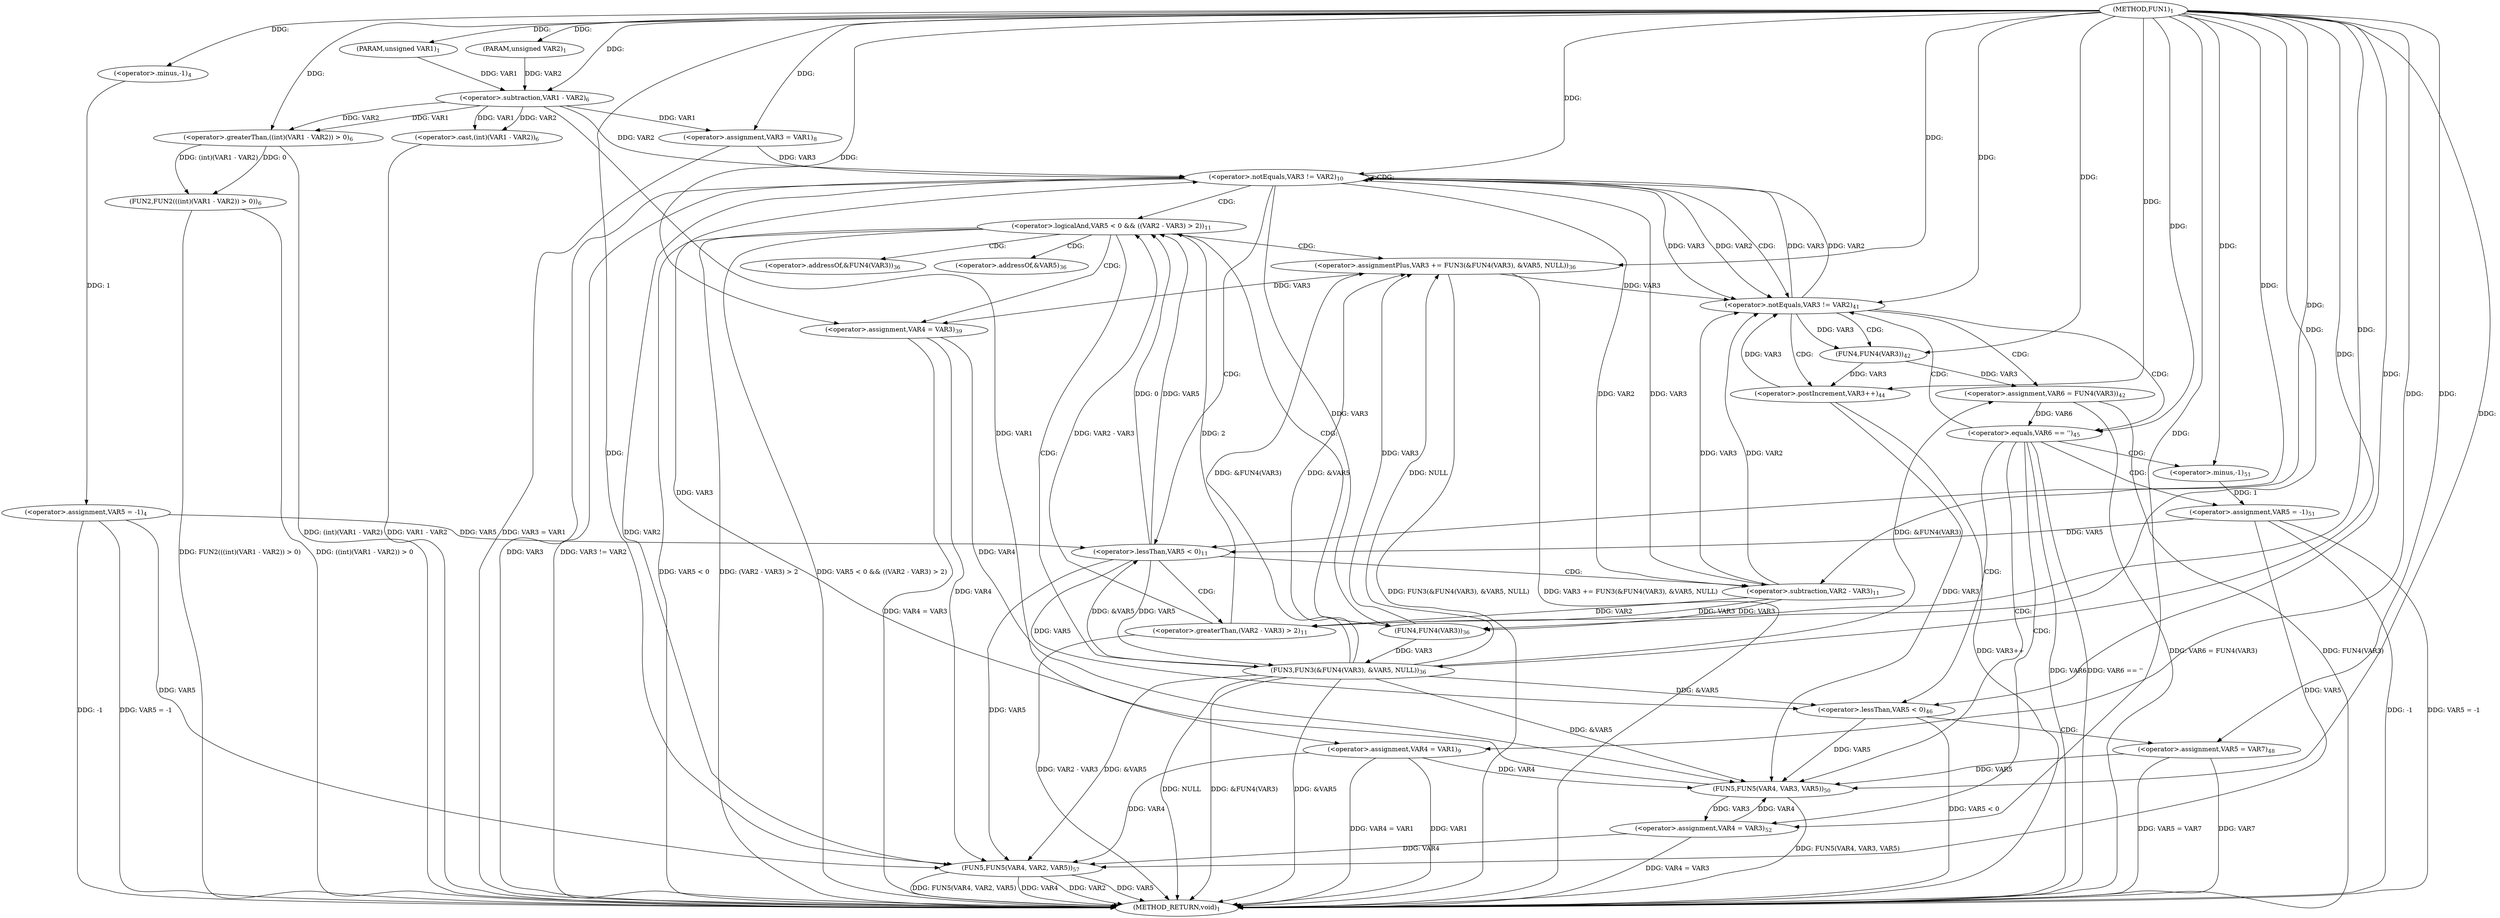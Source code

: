 digraph "FUN1" {  
"8" [label = <(METHOD,FUN1)<SUB>1</SUB>> ]
"102" [label = <(METHOD_RETURN,void)<SUB>1</SUB>> ]
"9" [label = <(PARAM,unsigned VAR1)<SUB>1</SUB>> ]
"10" [label = <(PARAM,unsigned VAR2)<SUB>1</SUB>> ]
"15" [label = <(&lt;operator&gt;.assignment,VAR5 = -1)<SUB>4</SUB>> ]
"19" [label = <(FUN2,FUN2(((int)(VAR1 - VAR2)) &gt; 0))<SUB>6</SUB>> ]
"27" [label = <(&lt;operator&gt;.assignment,VAR3 = VAR1)<SUB>8</SUB>> ]
"30" [label = <(&lt;operator&gt;.assignment,VAR4 = VAR1)<SUB>9</SUB>> ]
"98" [label = <(FUN5,FUN5(VAR4, VAR2, VAR5))<SUB>57</SUB>> ]
"34" [label = <(&lt;operator&gt;.notEquals,VAR3 != VAR2)<SUB>10</SUB>> ]
"17" [label = <(&lt;operator&gt;.minus,-1)<SUB>4</SUB>> ]
"20" [label = <(&lt;operator&gt;.greaterThan,((int)(VAR1 - VAR2)) &gt; 0)<SUB>6</SUB>> ]
"21" [label = <(&lt;operator&gt;.cast,(int)(VAR1 - VAR2))<SUB>6</SUB>> ]
"39" [label = <(&lt;operator&gt;.logicalAnd,VAR5 &lt; 0 &amp;&amp; ((VAR2 - VAR3) &gt; 2))<SUB>11</SUB>> ]
"62" [label = <(&lt;operator&gt;.notEquals,VAR3 != VAR2)<SUB>41</SUB>> ]
"23" [label = <(&lt;operator&gt;.subtraction,VAR1 - VAR2)<SUB>6</SUB>> ]
"49" [label = <(&lt;operator&gt;.assignmentPlus,VAR3 += FUN3(&amp;FUN4(VAR3), &amp;VAR5, NULL))<SUB>36</SUB>> ]
"58" [label = <(&lt;operator&gt;.assignment,VAR4 = VAR3)<SUB>39</SUB>> ]
"67" [label = <(&lt;operator&gt;.assignment,VAR6 = FUN4(VAR3))<SUB>42</SUB>> ]
"71" [label = <(&lt;operator&gt;.postIncrement,VAR3++)<SUB>44</SUB>> ]
"40" [label = <(&lt;operator&gt;.lessThan,VAR5 &lt; 0)<SUB>11</SUB>> ]
"43" [label = <(&lt;operator&gt;.greaterThan,(VAR2 - VAR3) &gt; 2)<SUB>11</SUB>> ]
"74" [label = <(&lt;operator&gt;.equals,VAR6 == '')<SUB>45</SUB>> ]
"44" [label = <(&lt;operator&gt;.subtraction,VAR2 - VAR3)<SUB>11</SUB>> ]
"51" [label = <(FUN3,FUN3(&amp;FUN4(VAR3), &amp;VAR5, NULL))<SUB>36</SUB>> ]
"69" [label = <(FUN4,FUN4(VAR3))<SUB>42</SUB>> ]
"86" [label = <(FUN5,FUN5(VAR4, VAR3, VAR5))<SUB>50</SUB>> ]
"90" [label = <(&lt;operator&gt;.assignment,VAR5 = -1)<SUB>51</SUB>> ]
"94" [label = <(&lt;operator&gt;.assignment,VAR4 = VAR3)<SUB>52</SUB>> ]
"79" [label = <(&lt;operator&gt;.lessThan,VAR5 &lt; 0)<SUB>46</SUB>> ]
"53" [label = <(FUN4,FUN4(VAR3))<SUB>36</SUB>> ]
"83" [label = <(&lt;operator&gt;.assignment,VAR5 = VAR7)<SUB>48</SUB>> ]
"92" [label = <(&lt;operator&gt;.minus,-1)<SUB>51</SUB>> ]
"52" [label = <(&lt;operator&gt;.addressOf,&amp;FUN4(VAR3))<SUB>36</SUB>> ]
"55" [label = <(&lt;operator&gt;.addressOf,&amp;VAR5)<SUB>36</SUB>> ]
  "15" -> "102"  [ label = "DDG: -1"] 
  "15" -> "102"  [ label = "DDG: VAR5 = -1"] 
  "21" -> "102"  [ label = "DDG: VAR1 - VAR2"] 
  "20" -> "102"  [ label = "DDG: (int)(VAR1 - VAR2)"] 
  "19" -> "102"  [ label = "DDG: ((int)(VAR1 - VAR2)) &gt; 0"] 
  "19" -> "102"  [ label = "DDG: FUN2(((int)(VAR1 - VAR2)) &gt; 0)"] 
  "27" -> "102"  [ label = "DDG: VAR3 = VAR1"] 
  "30" -> "102"  [ label = "DDG: VAR1"] 
  "30" -> "102"  [ label = "DDG: VAR4 = VAR1"] 
  "34" -> "102"  [ label = "DDG: VAR3"] 
  "34" -> "102"  [ label = "DDG: VAR3 != VAR2"] 
  "98" -> "102"  [ label = "DDG: VAR4"] 
  "98" -> "102"  [ label = "DDG: VAR2"] 
  "98" -> "102"  [ label = "DDG: VAR5"] 
  "98" -> "102"  [ label = "DDG: FUN5(VAR4, VAR2, VAR5)"] 
  "39" -> "102"  [ label = "DDG: VAR5 &lt; 0"] 
  "43" -> "102"  [ label = "DDG: VAR2 - VAR3"] 
  "39" -> "102"  [ label = "DDG: (VAR2 - VAR3) &gt; 2"] 
  "39" -> "102"  [ label = "DDG: VAR5 &lt; 0 &amp;&amp; ((VAR2 - VAR3) &gt; 2)"] 
  "51" -> "102"  [ label = "DDG: &amp;FUN4(VAR3)"] 
  "51" -> "102"  [ label = "DDG: &amp;VAR5"] 
  "49" -> "102"  [ label = "DDG: FUN3(&amp;FUN4(VAR3), &amp;VAR5, NULL)"] 
  "49" -> "102"  [ label = "DDG: VAR3 += FUN3(&amp;FUN4(VAR3), &amp;VAR5, NULL)"] 
  "58" -> "102"  [ label = "DDG: VAR4 = VAR3"] 
  "67" -> "102"  [ label = "DDG: FUN4(VAR3)"] 
  "67" -> "102"  [ label = "DDG: VAR6 = FUN4(VAR3)"] 
  "71" -> "102"  [ label = "DDG: VAR3++"] 
  "74" -> "102"  [ label = "DDG: VAR6"] 
  "74" -> "102"  [ label = "DDG: VAR6 == ''"] 
  "79" -> "102"  [ label = "DDG: VAR5 &lt; 0"] 
  "83" -> "102"  [ label = "DDG: VAR5 = VAR7"] 
  "86" -> "102"  [ label = "DDG: FUN5(VAR4, VAR3, VAR5)"] 
  "90" -> "102"  [ label = "DDG: -1"] 
  "90" -> "102"  [ label = "DDG: VAR5 = -1"] 
  "94" -> "102"  [ label = "DDG: VAR4 = VAR3"] 
  "83" -> "102"  [ label = "DDG: VAR7"] 
  "51" -> "102"  [ label = "DDG: NULL"] 
  "8" -> "9"  [ label = "DDG: "] 
  "8" -> "10"  [ label = "DDG: "] 
  "17" -> "15"  [ label = "DDG: 1"] 
  "23" -> "27"  [ label = "DDG: VAR1"] 
  "8" -> "27"  [ label = "DDG: "] 
  "8" -> "30"  [ label = "DDG: "] 
  "23" -> "30"  [ label = "DDG: VAR1"] 
  "20" -> "19"  [ label = "DDG: (int)(VAR1 - VAR2)"] 
  "20" -> "19"  [ label = "DDG: 0"] 
  "30" -> "98"  [ label = "DDG: VAR4"] 
  "58" -> "98"  [ label = "DDG: VAR4"] 
  "94" -> "98"  [ label = "DDG: VAR4"] 
  "8" -> "98"  [ label = "DDG: "] 
  "34" -> "98"  [ label = "DDG: VAR2"] 
  "15" -> "98"  [ label = "DDG: VAR5"] 
  "40" -> "98"  [ label = "DDG: VAR5"] 
  "51" -> "98"  [ label = "DDG: &amp;VAR5"] 
  "90" -> "98"  [ label = "DDG: VAR5"] 
  "8" -> "17"  [ label = "DDG: "] 
  "23" -> "20"  [ label = "DDG: VAR1"] 
  "23" -> "20"  [ label = "DDG: VAR2"] 
  "8" -> "20"  [ label = "DDG: "] 
  "27" -> "34"  [ label = "DDG: VAR3"] 
  "62" -> "34"  [ label = "DDG: VAR3"] 
  "8" -> "34"  [ label = "DDG: "] 
  "86" -> "34"  [ label = "DDG: VAR3"] 
  "23" -> "34"  [ label = "DDG: VAR2"] 
  "62" -> "34"  [ label = "DDG: VAR2"] 
  "23" -> "21"  [ label = "DDG: VAR1"] 
  "23" -> "21"  [ label = "DDG: VAR2"] 
  "9" -> "23"  [ label = "DDG: VAR1"] 
  "8" -> "23"  [ label = "DDG: "] 
  "10" -> "23"  [ label = "DDG: VAR2"] 
  "40" -> "39"  [ label = "DDG: VAR5"] 
  "40" -> "39"  [ label = "DDG: 0"] 
  "43" -> "39"  [ label = "DDG: VAR2 - VAR3"] 
  "43" -> "39"  [ label = "DDG: 2"] 
  "51" -> "49"  [ label = "DDG: &amp;FUN4(VAR3)"] 
  "51" -> "49"  [ label = "DDG: &amp;VAR5"] 
  "51" -> "49"  [ label = "DDG: NULL"] 
  "49" -> "58"  [ label = "DDG: VAR3"] 
  "8" -> "58"  [ label = "DDG: "] 
  "34" -> "62"  [ label = "DDG: VAR3"] 
  "44" -> "62"  [ label = "DDG: VAR3"] 
  "71" -> "62"  [ label = "DDG: VAR3"] 
  "8" -> "62"  [ label = "DDG: "] 
  "49" -> "62"  [ label = "DDG: VAR3"] 
  "34" -> "62"  [ label = "DDG: VAR2"] 
  "44" -> "62"  [ label = "DDG: VAR2"] 
  "51" -> "67"  [ label = "DDG: &amp;FUN4(VAR3)"] 
  "69" -> "67"  [ label = "DDG: VAR3"] 
  "15" -> "40"  [ label = "DDG: VAR5"] 
  "51" -> "40"  [ label = "DDG: &amp;VAR5"] 
  "90" -> "40"  [ label = "DDG: VAR5"] 
  "8" -> "40"  [ label = "DDG: "] 
  "44" -> "43"  [ label = "DDG: VAR2"] 
  "44" -> "43"  [ label = "DDG: VAR3"] 
  "8" -> "43"  [ label = "DDG: "] 
  "53" -> "49"  [ label = "DDG: VAR3"] 
  "8" -> "49"  [ label = "DDG: "] 
  "69" -> "71"  [ label = "DDG: VAR3"] 
  "8" -> "71"  [ label = "DDG: "] 
  "34" -> "44"  [ label = "DDG: VAR2"] 
  "8" -> "44"  [ label = "DDG: "] 
  "34" -> "44"  [ label = "DDG: VAR3"] 
  "53" -> "51"  [ label = "DDG: VAR3"] 
  "40" -> "51"  [ label = "DDG: VAR5"] 
  "8" -> "51"  [ label = "DDG: "] 
  "62" -> "69"  [ label = "DDG: VAR3"] 
  "8" -> "69"  [ label = "DDG: "] 
  "67" -> "74"  [ label = "DDG: VAR6"] 
  "8" -> "74"  [ label = "DDG: "] 
  "92" -> "90"  [ label = "DDG: 1"] 
  "86" -> "94"  [ label = "DDG: VAR3"] 
  "8" -> "94"  [ label = "DDG: "] 
  "30" -> "86"  [ label = "DDG: VAR4"] 
  "58" -> "86"  [ label = "DDG: VAR4"] 
  "94" -> "86"  [ label = "DDG: VAR4"] 
  "8" -> "86"  [ label = "DDG: "] 
  "71" -> "86"  [ label = "DDG: VAR3"] 
  "51" -> "86"  [ label = "DDG: &amp;VAR5"] 
  "79" -> "86"  [ label = "DDG: VAR5"] 
  "83" -> "86"  [ label = "DDG: VAR5"] 
  "34" -> "53"  [ label = "DDG: VAR3"] 
  "44" -> "53"  [ label = "DDG: VAR3"] 
  "8" -> "53"  [ label = "DDG: "] 
  "40" -> "79"  [ label = "DDG: VAR5"] 
  "51" -> "79"  [ label = "DDG: &amp;VAR5"] 
  "8" -> "79"  [ label = "DDG: "] 
  "8" -> "83"  [ label = "DDG: "] 
  "8" -> "92"  [ label = "DDG: "] 
  "34" -> "34"  [ label = "CDG: "] 
  "34" -> "40"  [ label = "CDG: "] 
  "34" -> "62"  [ label = "CDG: "] 
  "34" -> "39"  [ label = "CDG: "] 
  "39" -> "49"  [ label = "CDG: "] 
  "39" -> "51"  [ label = "CDG: "] 
  "39" -> "52"  [ label = "CDG: "] 
  "39" -> "58"  [ label = "CDG: "] 
  "39" -> "53"  [ label = "CDG: "] 
  "39" -> "55"  [ label = "CDG: "] 
  "62" -> "69"  [ label = "CDG: "] 
  "62" -> "67"  [ label = "CDG: "] 
  "62" -> "74"  [ label = "CDG: "] 
  "62" -> "71"  [ label = "CDG: "] 
  "40" -> "44"  [ label = "CDG: "] 
  "40" -> "43"  [ label = "CDG: "] 
  "74" -> "94"  [ label = "CDG: "] 
  "74" -> "92"  [ label = "CDG: "] 
  "74" -> "90"  [ label = "CDG: "] 
  "74" -> "79"  [ label = "CDG: "] 
  "74" -> "62"  [ label = "CDG: "] 
  "74" -> "86"  [ label = "CDG: "] 
  "79" -> "83"  [ label = "CDG: "] 
}
